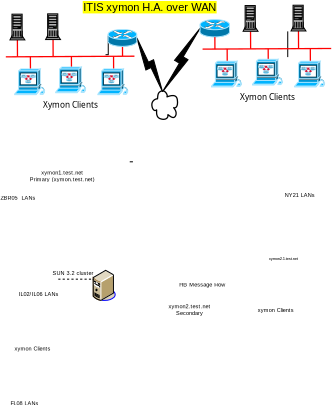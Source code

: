 <?xml version="1.0" encoding="UTF-8"?>
<dia:diagram xmlns:dia="http://www.lysator.liu.se/~alla/dia/">
  <dia:layer name="Background" visible="true"/>
  <dia:layer name="Connector" visible="true">
    <dia:object type="Standard - PolyLine" version="0" id="O0">
      <dia:attribute name="obj_pos">
        <dia:point val="12.131,19.016"/>
      </dia:attribute>
      <dia:attribute name="obj_bb">
        <dia:rectangle val="11.863,19.003;12.144,19.028"/>
      </dia:attribute>
      <dia:attribute name="poly_points">
        <dia:point val="12.131,19.016"/>
        <dia:point val="11.881,19.016"/>
        <dia:point val="11.881,19.016"/>
        <dia:point val="12.131,19.016"/>
      </dia:attribute>
      <dia:attribute name="line_width">
        <dia:real val="0.025"/>
      </dia:attribute>
    </dia:object>
    <dia:object type="Standard - PolyLine" version="0" id="O1">
      <dia:attribute name="obj_pos">
        <dia:point val="10.211,9.206"/>
      </dia:attribute>
      <dia:attribute name="obj_bb">
        <dia:rectangle val="9.987,9.193;10.224,10.7"/>
      </dia:attribute>
      <dia:attribute name="poly_points">
        <dia:point val="10.211,9.206"/>
        <dia:point val="10.211,10.688"/>
        <dia:point val="10,10.688"/>
      </dia:attribute>
      <dia:attribute name="line_width">
        <dia:real val="0.025"/>
      </dia:attribute>
    </dia:object>
    <dia:object type="Standard - Line" version="0" id="O2">
      <dia:attribute name="obj_pos">
        <dia:point val="24.166,8.875"/>
      </dia:attribute>
      <dia:attribute name="obj_bb">
        <dia:rectangle val="24.153,8.862;24.178,10.888"/>
      </dia:attribute>
      <dia:attribute name="conn_endpoints">
        <dia:point val="24.166,8.875"/>
        <dia:point val="24.166,10.875"/>
      </dia:attribute>
      <dia:attribute name="numcp">
        <dia:int val="1"/>
      </dia:attribute>
      <dia:attribute name="line_width">
        <dia:real val="0.025"/>
      </dia:attribute>
    </dia:object>
  </dia:layer>
  <dia:layer name="" visible="true"/>
  <dia:layer name="" visible="true" active="true">
    <dia:object type="Standard - Text" version="1" id="O3">
      <dia:attribute name="obj_pos">
        <dia:point val="4.711,29.302"/>
      </dia:attribute>
      <dia:attribute name="obj_bb">
        <dia:rectangle val="3.224,29.062;6.197,29.542"/>
      </dia:attribute>
      <dia:attribute name="text">
        <dia:composite type="text">
          <dia:attribute name="string">
            <dia:string>#IL02/IL06 LANs#</dia:string>
          </dia:attribute>
          <dia:attribute name="font">
            <dia:font family="Arial" style="0" name="Helvetica"/>
          </dia:attribute>
          <dia:attribute name="height">
            <dia:real val="0.539"/>
          </dia:attribute>
          <dia:attribute name="pos">
            <dia:point val="4.711,29.449"/>
          </dia:attribute>
          <dia:attribute name="color">
            <dia:color val="#000000"/>
          </dia:attribute>
          <dia:attribute name="alignment">
            <dia:enum val="1"/>
          </dia:attribute>
        </dia:composite>
      </dia:attribute>
      <dia:attribute name="valign">
        <dia:enum val="2"/>
      </dia:attribute>
    </dia:object>
    <dia:object type="Standard - Text" version="1" id="O4">
      <dia:attribute name="obj_pos">
        <dia:point val="6.638,20.115"/>
      </dia:attribute>
      <dia:attribute name="obj_bb">
        <dia:rectangle val="4.223,19.606;9.053,20.624"/>
      </dia:attribute>
      <dia:attribute name="text">
        <dia:composite type="text">
          <dia:attribute name="string">
            <dia:string>#xymon1.test.net
Primary (xymon.test.net)#</dia:string>
          </dia:attribute>
          <dia:attribute name="font">
            <dia:font family="Arial" style="0" name="Helvetica"/>
          </dia:attribute>
          <dia:attribute name="height">
            <dia:real val="0.539"/>
          </dia:attribute>
          <dia:attribute name="pos">
            <dia:point val="6.638,19.993"/>
          </dia:attribute>
          <dia:attribute name="color">
            <dia:color val="#000000"/>
          </dia:attribute>
          <dia:attribute name="alignment">
            <dia:enum val="1"/>
          </dia:attribute>
        </dia:composite>
      </dia:attribute>
      <dia:attribute name="valign">
        <dia:enum val="2"/>
      </dia:attribute>
    </dia:object>
    <dia:object type="Standard - Text" version="1" id="O5">
      <dia:attribute name="obj_pos">
        <dia:point val="13.432,6.996"/>
      </dia:attribute>
      <dia:attribute name="obj_bb">
        <dia:rectangle val="8.228,6.515;18.636,7.477"/>
      </dia:attribute>
      <dia:attribute name="text">
        <dia:composite type="text">
          <dia:attribute name="string">
            <dia:string>#ITIS xymon H.A. over WAN#</dia:string>
          </dia:attribute>
          <dia:attribute name="font">
            <dia:font family="Arial" style="0" name="Helvetica"/>
          </dia:attribute>
          <dia:attribute name="height">
            <dia:real val="1.077"/>
          </dia:attribute>
          <dia:attribute name="pos">
            <dia:point val="13.432,7.295"/>
          </dia:attribute>
          <dia:attribute name="color">
            <dia:color val="#000000"/>
          </dia:attribute>
          <dia:attribute name="alignment">
            <dia:enum val="1"/>
          </dia:attribute>
        </dia:composite>
      </dia:attribute>
      <dia:attribute name="valign">
        <dia:enum val="2"/>
      </dia:attribute>
      <dia:attribute name="fill_color">
        <dia:color val="#ffff00"/>
      </dia:attribute>
      <dia:attribute name="show_background">
        <dia:boolean val="true"/>
      </dia:attribute>
    </dia:object>
    <dia:object type="Standard - Text" version="1" id="O6">
      <dia:attribute name="obj_pos">
        <dia:point val="3.697,37.793"/>
      </dia:attribute>
      <dia:attribute name="obj_bb">
        <dia:rectangle val="2.619,37.553;4.774,38.033"/>
      </dia:attribute>
      <dia:attribute name="text">
        <dia:composite type="text">
          <dia:attribute name="string">
            <dia:string>#FL08 LANs#</dia:string>
          </dia:attribute>
          <dia:attribute name="font">
            <dia:font family="Arial" style="0" name="Helvetica"/>
          </dia:attribute>
          <dia:attribute name="height">
            <dia:real val="0.539"/>
          </dia:attribute>
          <dia:attribute name="pos">
            <dia:point val="3.697,37.941"/>
          </dia:attribute>
          <dia:attribute name="color">
            <dia:color val="#000000"/>
          </dia:attribute>
          <dia:attribute name="alignment">
            <dia:enum val="1"/>
          </dia:attribute>
        </dia:composite>
      </dia:attribute>
      <dia:attribute name="valign">
        <dia:enum val="2"/>
      </dia:attribute>
    </dia:object>
    <dia:object type="Standard - Text" version="1" id="O7">
      <dia:attribute name="obj_pos">
        <dia:point val="3.191,21.824"/>
      </dia:attribute>
      <dia:attribute name="obj_bb">
        <dia:rectangle val="1.875,21.584;4.507,22.064"/>
      </dia:attribute>
      <dia:attribute name="text">
        <dia:composite type="text">
          <dia:attribute name="string">
            <dia:string>#ZBR05  LANs#</dia:string>
          </dia:attribute>
          <dia:attribute name="font">
            <dia:font family="Arial" style="0" name="Helvetica"/>
          </dia:attribute>
          <dia:attribute name="height">
            <dia:real val="0.539"/>
          </dia:attribute>
          <dia:attribute name="pos">
            <dia:point val="3.191,21.971"/>
          </dia:attribute>
          <dia:attribute name="color">
            <dia:color val="#000000"/>
          </dia:attribute>
          <dia:attribute name="alignment">
            <dia:enum val="1"/>
          </dia:attribute>
        </dia:composite>
      </dia:attribute>
      <dia:attribute name="valign">
        <dia:enum val="2"/>
      </dia:attribute>
    </dia:object>
    <dia:object type="Standard - Text" version="1" id="O8">
      <dia:attribute name="obj_pos">
        <dia:point val="25.103,21.601"/>
      </dia:attribute>
      <dia:attribute name="obj_bb">
        <dia:rectangle val="23.978,21.361;26.228,21.841"/>
      </dia:attribute>
      <dia:attribute name="text">
        <dia:composite type="text">
          <dia:attribute name="string">
            <dia:string>#NY21 LANs#</dia:string>
          </dia:attribute>
          <dia:attribute name="font">
            <dia:font family="Arial" style="0" name="Helvetica"/>
          </dia:attribute>
          <dia:attribute name="height">
            <dia:real val="0.539"/>
          </dia:attribute>
          <dia:attribute name="pos">
            <dia:point val="25.103,21.748"/>
          </dia:attribute>
          <dia:attribute name="color">
            <dia:color val="#000000"/>
          </dia:attribute>
          <dia:attribute name="alignment">
            <dia:enum val="1"/>
          </dia:attribute>
        </dia:composite>
      </dia:attribute>
      <dia:attribute name="valign">
        <dia:enum val="2"/>
      </dia:attribute>
    </dia:object>
    <dia:object type="Standard - Text" version="1" id="O9">
      <dia:attribute name="obj_pos">
        <dia:point val="17.525,28.567"/>
      </dia:attribute>
      <dia:attribute name="obj_bb">
        <dia:rectangle val="15.779,28.326;19.271,28.806"/>
      </dia:attribute>
      <dia:attribute name="text">
        <dia:composite type="text">
          <dia:attribute name="string">
            <dia:string>#HB Message Flow#</dia:string>
          </dia:attribute>
          <dia:attribute name="font">
            <dia:font family="Arial" style="0" name="Helvetica"/>
          </dia:attribute>
          <dia:attribute name="height">
            <dia:real val="0.539"/>
          </dia:attribute>
          <dia:attribute name="pos">
            <dia:point val="17.525,28.714"/>
          </dia:attribute>
          <dia:attribute name="color">
            <dia:color val="#000000"/>
          </dia:attribute>
          <dia:attribute name="alignment">
            <dia:enum val="1"/>
          </dia:attribute>
        </dia:composite>
      </dia:attribute>
      <dia:attribute name="valign">
        <dia:enum val="2"/>
      </dia:attribute>
    </dia:object>
    <dia:object type="Standard - Text" version="1" id="O10">
      <dia:attribute name="obj_pos">
        <dia:point val="16.53,30.512"/>
      </dia:attribute>
      <dia:attribute name="obj_bb">
        <dia:rectangle val="14.902,30.002;18.157,31.021"/>
      </dia:attribute>
      <dia:attribute name="text">
        <dia:composite type="text">
          <dia:attribute name="string">
            <dia:string>#xymon2.test.net
Secondary#</dia:string>
          </dia:attribute>
          <dia:attribute name="font">
            <dia:font family="Arial" style="0" name="Helvetica"/>
          </dia:attribute>
          <dia:attribute name="height">
            <dia:real val="0.539"/>
          </dia:attribute>
          <dia:attribute name="pos">
            <dia:point val="16.53,30.39"/>
          </dia:attribute>
          <dia:attribute name="color">
            <dia:color val="#000000"/>
          </dia:attribute>
          <dia:attribute name="alignment">
            <dia:enum val="1"/>
          </dia:attribute>
        </dia:composite>
      </dia:attribute>
      <dia:attribute name="valign">
        <dia:enum val="2"/>
      </dia:attribute>
    </dia:object>
    <dia:object type="Standard - Text" version="1" id="O11">
      <dia:attribute name="obj_pos">
        <dia:point val="23.235,30.551"/>
      </dia:attribute>
      <dia:attribute name="obj_bb">
        <dia:rectangle val="21.895,30.311;24.575,30.791"/>
      </dia:attribute>
      <dia:attribute name="text">
        <dia:composite type="text">
          <dia:attribute name="string">
            <dia:string>#xymon Clients#</dia:string>
          </dia:attribute>
          <dia:attribute name="font">
            <dia:font family="Arial" style="0" name="Helvetica"/>
          </dia:attribute>
          <dia:attribute name="height">
            <dia:real val="0.539"/>
          </dia:attribute>
          <dia:attribute name="pos">
            <dia:point val="23.235,30.699"/>
          </dia:attribute>
          <dia:attribute name="color">
            <dia:color val="#000000"/>
          </dia:attribute>
          <dia:attribute name="alignment">
            <dia:enum val="1"/>
          </dia:attribute>
        </dia:composite>
      </dia:attribute>
      <dia:attribute name="valign">
        <dia:enum val="2"/>
      </dia:attribute>
    </dia:object>
    <dia:object type="Standard - Text" version="1" id="O12">
      <dia:attribute name="obj_pos">
        <dia:point val="4.319,33.534"/>
      </dia:attribute>
      <dia:attribute name="obj_bb">
        <dia:rectangle val="2.979,33.294;5.659,33.774"/>
      </dia:attribute>
      <dia:attribute name="text">
        <dia:composite type="text">
          <dia:attribute name="string">
            <dia:string>#xymon Clients#</dia:string>
          </dia:attribute>
          <dia:attribute name="font">
            <dia:font family="Arial" style="0" name="Helvetica"/>
          </dia:attribute>
          <dia:attribute name="height">
            <dia:real val="0.539"/>
          </dia:attribute>
          <dia:attribute name="pos">
            <dia:point val="4.319,33.682"/>
          </dia:attribute>
          <dia:attribute name="color">
            <dia:color val="#000000"/>
          </dia:attribute>
          <dia:attribute name="alignment">
            <dia:enum val="1"/>
          </dia:attribute>
        </dia:composite>
      </dia:attribute>
      <dia:attribute name="valign">
        <dia:enum val="2"/>
      </dia:attribute>
    </dia:object>
    <dia:group>
      <dia:group>
        <dia:object type="Standard - Beziergon" version="0" id="O13">
          <dia:attribute name="obj_pos">
            <dia:point val="9.968,29.789"/>
          </dia:attribute>
          <dia:attribute name="obj_bb">
            <dia:rectangle val="9.631,29.03;10.749,29.79"/>
          </dia:attribute>
          <dia:attribute name="bez_points">
            <dia:point val="9.968,29.789"/>
            <dia:point val="10.226,29.798"/>
            <dia:point val="10.479,29.709"/>
            <dia:point val="10.668,29.541"/>
            <dia:point val="10.83,29.363"/>
            <dia:point val="10.736,29.087"/>
            <dia:point val="10.493,29.03"/>
            <dia:point val="9.631,29.789"/>
            <dia:point val="9.631,29.789"/>
            <dia:point val="9.631,29.789"/>
            <dia:point val="9.968,29.789"/>
            <dia:point val="9.968,29.789"/>
          </dia:attribute>
          <dia:attribute name="corner_types">
            <dia:enum val="44156232"/>
            <dia:enum val="2"/>
            <dia:enum val="2"/>
            <dia:enum val="0"/>
            <dia:enum val="0"/>
          </dia:attribute>
          <dia:attribute name="line_color">
            <dia:color val="#0000ff"/>
          </dia:attribute>
          <dia:attribute name="line_width">
            <dia:real val="0"/>
          </dia:attribute>
          <dia:attribute name="inner_color">
            <dia:color val="#dcd2b8"/>
          </dia:attribute>
          <dia:attribute name="show_background">
            <dia:boolean val="true"/>
          </dia:attribute>
        </dia:object>
        <dia:object type="Standard - Beziergon" version="0" id="O14">
          <dia:attribute name="obj_pos">
            <dia:point val="9.638,28.367"/>
          </dia:attribute>
          <dia:attribute name="obj_bb">
            <dia:rectangle val="9.035,27.447;10.621,28.374"/>
          </dia:attribute>
          <dia:attribute name="bez_points">
            <dia:point val="9.638,28.367"/>
            <dia:point val="10.614,27.8"/>
            <dia:point val="10.614,27.8"/>
            <dia:point val="10.614,27.8"/>
            <dia:point val="10.009,27.453"/>
            <dia:point val="10.009,27.453"/>
            <dia:point val="10.009,27.453"/>
            <dia:point val="9.041,28.017"/>
            <dia:point val="9.041,28.017"/>
            <dia:point val="9.041,28.017"/>
            <dia:point val="9.195,28.198"/>
            <dia:point val="9.405,28.321"/>
          </dia:attribute>
          <dia:attribute name="corner_types">
            <dia:enum val="35730312"/>
            <dia:enum val="0"/>
            <dia:enum val="0"/>
            <dia:enum val="0"/>
            <dia:enum val="2"/>
          </dia:attribute>
          <dia:attribute name="line_color">
            <dia:color val="#ffffff"/>
          </dia:attribute>
          <dia:attribute name="line_width">
            <dia:real val="0.013"/>
          </dia:attribute>
          <dia:attribute name="inner_color">
            <dia:color val="#e1d8c1"/>
          </dia:attribute>
          <dia:attribute name="show_background">
            <dia:boolean val="true"/>
          </dia:attribute>
        </dia:object>
        <dia:object type="Standard - Beziergon" version="0" id="O15">
          <dia:attribute name="obj_pos">
            <dia:point val="9.638,28.367"/>
          </dia:attribute>
          <dia:attribute name="obj_bb">
            <dia:rectangle val="9.035,27.998;9.704,29.796"/>
          </dia:attribute>
          <dia:attribute name="bez_points">
            <dia:point val="9.638,28.367"/>
            <dia:point val="9.405,28.322"/>
            <dia:point val="9.194,28.198"/>
            <dia:point val="9.042,28.015"/>
            <dia:point val="9.042,29.465"/>
            <dia:point val="9.042,29.465"/>
            <dia:point val="9.042,29.465"/>
            <dia:point val="9.198,29.638"/>
            <dia:point val="9.408,29.752"/>
            <dia:point val="9.638,29.789"/>
            <dia:point val="9.638,28.367"/>
            <dia:point val="9.638,28.367"/>
          </dia:attribute>
          <dia:attribute name="corner_types">
            <dia:enum val="44148392"/>
            <dia:enum val="2"/>
            <dia:enum val="0"/>
            <dia:enum val="2"/>
            <dia:enum val="0"/>
          </dia:attribute>
          <dia:attribute name="line_color">
            <dia:color val="#a78450"/>
          </dia:attribute>
          <dia:attribute name="line_width">
            <dia:real val="0.013"/>
          </dia:attribute>
          <dia:attribute name="inner_color">
            <dia:color val="#c9ba96"/>
          </dia:attribute>
          <dia:attribute name="show_background">
            <dia:boolean val="true"/>
          </dia:attribute>
        </dia:object>
        <dia:object type="Standard - Polygon" version="0" id="O16">
          <dia:attribute name="obj_pos">
            <dia:point val="9.638,28.367"/>
          </dia:attribute>
          <dia:attribute name="obj_bb">
            <dia:rectangle val="9.63,27.789;10.62,29.798"/>
          </dia:attribute>
          <dia:attribute name="poly_points">
            <dia:point val="9.638,28.367"/>
            <dia:point val="9.638,29.787"/>
            <dia:point val="10.614,29.225"/>
            <dia:point val="10.614,27.8"/>
            <dia:point val="9.638,28.367"/>
          </dia:attribute>
          <dia:attribute name="line_color">
            <dia:color val="#ffffff"/>
          </dia:attribute>
          <dia:attribute name="line_width">
            <dia:real val="0.013"/>
          </dia:attribute>
          <dia:attribute name="inner_color">
            <dia:color val="#b6a06d"/>
          </dia:attribute>
          <dia:attribute name="show_background">
            <dia:boolean val="true"/>
          </dia:attribute>
        </dia:object>
        <dia:object type="Standard - BezierLine" version="0" id="O17">
          <dia:attribute name="obj_pos">
            <dia:point val="10.614,27.799"/>
          </dia:attribute>
          <dia:attribute name="obj_bb">
            <dia:rectangle val="9.015,27.427;10.65,29.817"/>
          </dia:attribute>
          <dia:attribute name="bez_points">
            <dia:point val="10.614,27.799"/>
            <dia:point val="10.009,27.453"/>
            <dia:point val="10.009,27.453"/>
            <dia:point val="10.009,27.453"/>
            <dia:point val="9.041,28.017"/>
            <dia:point val="9.041,28.017"/>
            <dia:point val="9.041,28.017"/>
            <dia:point val="9.042,29.465"/>
            <dia:point val="9.042,29.465"/>
            <dia:point val="9.042,29.465"/>
            <dia:point val="9.198,29.638"/>
            <dia:point val="9.408,29.752"/>
            <dia:point val="9.638,29.789"/>
            <dia:point val="10.614,29.225"/>
            <dia:point val="10.614,29.225"/>
            <dia:point val="10.614,29.225"/>
            <dia:point val="10.614,27.799"/>
            <dia:point val="10.614,27.799"/>
            <dia:point val="10.614,27.799"/>
          </dia:attribute>
          <dia:attribute name="corner_types">
            <dia:enum val="0"/>
            <dia:enum val="0"/>
            <dia:enum val="0"/>
            <dia:enum val="0"/>
            <dia:enum val="0"/>
            <dia:enum val="0"/>
            <dia:enum val="0"/>
          </dia:attribute>
          <dia:attribute name="line_width">
            <dia:real val="0.053"/>
          </dia:attribute>
        </dia:object>
        <dia:object type="Standard - Ellipse" version="0" id="O18">
          <dia:attribute name="obj_pos">
            <dia:point val="9.25,28.913"/>
          </dia:attribute>
          <dia:attribute name="obj_bb">
            <dia:rectangle val="9.244,28.906;9.349,29.051"/>
          </dia:attribute>
          <dia:attribute name="elem_corner">
            <dia:point val="9.25,28.913"/>
          </dia:attribute>
          <dia:attribute name="elem_width">
            <dia:real val="0.092"/>
          </dia:attribute>
          <dia:attribute name="elem_height">
            <dia:real val="0.132"/>
          </dia:attribute>
          <dia:attribute name="border_width">
            <dia:real val="0.013"/>
          </dia:attribute>
          <dia:attribute name="inner_color">
            <dia:color val="#339966"/>
          </dia:attribute>
        </dia:object>
        <dia:object type="Standard - BezierLine" version="0" id="O19">
          <dia:attribute name="obj_pos">
            <dia:point val="9.138,29.189"/>
          </dia:attribute>
          <dia:attribute name="obj_bb">
            <dia:rectangle val="9.123,29.174;9.554,29.423"/>
          </dia:attribute>
          <dia:attribute name="bez_points">
            <dia:point val="9.138,29.189"/>
            <dia:point val="9.258,29.294"/>
            <dia:point val="9.396,29.37"/>
            <dia:point val="9.541,29.41"/>
          </dia:attribute>
          <dia:attribute name="corner_types">
            <dia:enum val="0"/>
            <dia:enum val="0"/>
          </dia:attribute>
          <dia:attribute name="line_width">
            <dia:real val="0.021"/>
          </dia:attribute>
        </dia:object>
        <dia:object type="Standard - BezierLine" version="0" id="O20">
          <dia:attribute name="obj_pos">
            <dia:point val="9.138,29.276"/>
          </dia:attribute>
          <dia:attribute name="obj_bb">
            <dia:rectangle val="9.123,29.261;9.554,29.51"/>
          </dia:attribute>
          <dia:attribute name="bez_points">
            <dia:point val="9.138,29.276"/>
            <dia:point val="9.258,29.381"/>
            <dia:point val="9.396,29.456"/>
            <dia:point val="9.541,29.497"/>
          </dia:attribute>
          <dia:attribute name="corner_types">
            <dia:enum val="0"/>
            <dia:enum val="0"/>
          </dia:attribute>
          <dia:attribute name="line_width">
            <dia:real val="0.021"/>
          </dia:attribute>
        </dia:object>
        <dia:object type="Standard - BezierLine" version="0" id="O21">
          <dia:attribute name="obj_pos">
            <dia:point val="9.138,29.362"/>
          </dia:attribute>
          <dia:attribute name="obj_bb">
            <dia:rectangle val="9.123,29.347;9.554,29.596"/>
          </dia:attribute>
          <dia:attribute name="bez_points">
            <dia:point val="9.138,29.362"/>
            <dia:point val="9.258,29.468"/>
            <dia:point val="9.396,29.543"/>
            <dia:point val="9.541,29.584"/>
          </dia:attribute>
          <dia:attribute name="corner_types">
            <dia:enum val="0"/>
            <dia:enum val="0"/>
          </dia:attribute>
          <dia:attribute name="line_width">
            <dia:real val="0.021"/>
          </dia:attribute>
        </dia:object>
        <dia:group>
          <dia:object type="Standard - Beziergon" version="0" id="O22">
            <dia:attribute name="obj_pos">
              <dia:point val="9.136,28.328"/>
            </dia:attribute>
            <dia:attribute name="obj_bb">
              <dia:rectangle val="9.116,28.286;9.562,28.556"/>
            </dia:attribute>
            <dia:attribute name="bez_points">
              <dia:point val="9.136,28.328"/>
              <dia:point val="9.252,28.431"/>
              <dia:point val="9.39,28.507"/>
              <dia:point val="9.54,28.549"/>
              <dia:point val="9.561,28.544"/>
              <dia:point val="9.561,28.514"/>
              <dia:point val="9.54,28.509"/>
              <dia:point val="9.393,28.468"/>
              <dia:point val="9.258,28.395"/>
              <dia:point val="9.144,28.294"/>
              <dia:point val="9.122,28.305"/>
              <dia:point val="9.122,28.305"/>
              <dia:point val="9.122,28.305"/>
              <dia:point val="9.136,28.328"/>
              <dia:point val="9.136,28.328"/>
            </dia:attribute>
            <dia:attribute name="corner_types">
              <dia:enum val="44195592"/>
              <dia:enum val="2"/>
              <dia:enum val="2"/>
              <dia:enum val="2"/>
              <dia:enum val="0"/>
              <dia:enum val="0"/>
            </dia:attribute>
            <dia:attribute name="line_width">
              <dia:real val="0.013"/>
            </dia:attribute>
            <dia:attribute name="inner_color">
              <dia:color val="#000000"/>
            </dia:attribute>
            <dia:attribute name="show_background">
              <dia:boolean val="true"/>
            </dia:attribute>
          </dia:object>
          <dia:object type="Standard - Beziergon" version="0" id="O23">
            <dia:attribute name="obj_pos">
              <dia:point val="9.374,28.497"/>
            </dia:attribute>
            <dia:attribute name="obj_bb">
              <dia:rectangle val="9.248,28.414;9.377,28.5"/>
            </dia:attribute>
            <dia:attribute name="bez_points">
              <dia:point val="9.374,28.497"/>
              <dia:point val="9.349,28.423"/>
              <dia:point val="9.296,28.395"/>
              <dia:point val="9.253,28.432"/>
              <dia:point val="9.235,28.471"/>
              <dia:point val="9.301,28.507"/>
            </dia:attribute>
            <dia:attribute name="corner_types">
              <dia:enum val="44485200"/>
              <dia:enum val="2"/>
              <dia:enum val="2"/>
            </dia:attribute>
            <dia:attribute name="line_color">
              <dia:color val="#ffffff"/>
            </dia:attribute>
            <dia:attribute name="line_width">
              <dia:real val="0.004"/>
            </dia:attribute>
            <dia:attribute name="inner_color">
              <dia:color val="#e7e4cd"/>
            </dia:attribute>
            <dia:attribute name="show_background">
              <dia:boolean val="true"/>
            </dia:attribute>
          </dia:object>
          <dia:object type="Standard - Beziergon" version="0" id="O24">
            <dia:attribute name="obj_pos">
              <dia:point val="9.138,28.446"/>
            </dia:attribute>
            <dia:attribute name="obj_bb">
              <dia:rectangle val="9.136,28.441;9.544,28.783"/>
            </dia:attribute>
            <dia:attribute name="bez_points">
              <dia:point val="9.138,28.446"/>
              <dia:point val="9.138,28.559"/>
              <dia:point val="9.138,28.559"/>
              <dia:point val="9.138,28.559"/>
              <dia:point val="9.255,28.66"/>
              <dia:point val="9.393,28.736"/>
              <dia:point val="9.541,28.78"/>
              <dia:point val="9.541,28.667"/>
              <dia:point val="9.541,28.667"/>
              <dia:point val="9.541,28.667"/>
              <dia:point val="9.393,28.622"/>
              <dia:point val="9.256,28.547"/>
            </dia:attribute>
            <dia:attribute name="corner_types">
              <dia:enum val="44195688"/>
              <dia:enum val="0"/>
              <dia:enum val="2"/>
              <dia:enum val="0"/>
              <dia:enum val="2"/>
            </dia:attribute>
            <dia:attribute name="line_color">
              <dia:color val="#ffffff"/>
            </dia:attribute>
            <dia:attribute name="line_width">
              <dia:real val="0.004"/>
            </dia:attribute>
            <dia:attribute name="inner_color">
              <dia:color val="#e7e4cd"/>
            </dia:attribute>
            <dia:attribute name="show_background">
              <dia:boolean val="true"/>
            </dia:attribute>
          </dia:object>
          <dia:object type="Standard - Beziergon" version="0" id="O25">
            <dia:attribute name="obj_pos">
              <dia:point val="9.138,28.496"/>
            </dia:attribute>
            <dia:attribute name="obj_bb">
              <dia:rectangle val="9.134,28.459;9.547,28.723"/>
            </dia:attribute>
            <dia:attribute name="bez_points">
              <dia:point val="9.138,28.496"/>
              <dia:point val="9.253,28.601"/>
              <dia:point val="9.391,28.677"/>
              <dia:point val="9.541,28.718"/>
              <dia:point val="9.541,28.689"/>
              <dia:point val="9.541,28.689"/>
              <dia:point val="9.541,28.689"/>
              <dia:point val="9.393,28.645"/>
              <dia:point val="9.255,28.57"/>
              <dia:point val="9.138,28.468"/>
              <dia:point val="9.138,28.496"/>
              <dia:point val="9.138,28.496"/>
            </dia:attribute>
            <dia:attribute name="corner_types">
              <dia:enum val="44195720"/>
              <dia:enum val="2"/>
              <dia:enum val="0"/>
              <dia:enum val="2"/>
              <dia:enum val="0"/>
            </dia:attribute>
            <dia:attribute name="line_color">
              <dia:color val="#ffffff"/>
            </dia:attribute>
            <dia:attribute name="line_width">
              <dia:real val="0.008"/>
            </dia:attribute>
            <dia:attribute name="inner_color">
              <dia:color val="#000000"/>
            </dia:attribute>
            <dia:attribute name="show_background">
              <dia:boolean val="true"/>
            </dia:attribute>
          </dia:object>
          <dia:object type="Standard - BezierLine" version="0" id="O26">
            <dia:attribute name="obj_pos">
              <dia:point val="9.138,28.444"/>
            </dia:attribute>
            <dia:attribute name="obj_bb">
              <dia:rectangle val="9.132,28.438;9.549,28.786"/>
            </dia:attribute>
            <dia:attribute name="bez_points">
              <dia:point val="9.138,28.444"/>
              <dia:point val="9.138,28.557"/>
              <dia:point val="9.138,28.557"/>
              <dia:point val="9.138,28.557"/>
              <dia:point val="9.255,28.658"/>
              <dia:point val="9.393,28.734"/>
              <dia:point val="9.541,28.778"/>
            </dia:attribute>
            <dia:attribute name="corner_types">
              <dia:enum val="0"/>
              <dia:enum val="0"/>
              <dia:enum val="0"/>
            </dia:attribute>
            <dia:attribute name="line_color">
              <dia:color val="#ffffff"/>
            </dia:attribute>
            <dia:attribute name="line_width">
              <dia:real val="0.013"/>
            </dia:attribute>
          </dia:object>
          <dia:object type="Standard - BezierLine" version="0" id="O27">
            <dia:attribute name="obj_pos">
              <dia:point val="9.541,28.782"/>
            </dia:attribute>
            <dia:attribute name="obj_bb">
              <dia:rectangle val="9.129,28.439;9.548,28.788"/>
            </dia:attribute>
            <dia:attribute name="bez_points">
              <dia:point val="9.541,28.782"/>
              <dia:point val="9.541,28.669"/>
              <dia:point val="9.541,28.669"/>
              <dia:point val="9.541,28.669"/>
              <dia:point val="9.393,28.624"/>
              <dia:point val="9.256,28.549"/>
              <dia:point val="9.138,28.448"/>
            </dia:attribute>
            <dia:attribute name="corner_types">
              <dia:enum val="0"/>
              <dia:enum val="0"/>
              <dia:enum val="0"/>
            </dia:attribute>
            <dia:attribute name="line_width">
              <dia:real val="0.013"/>
            </dia:attribute>
          </dia:object>
        </dia:group>
      </dia:group>
      <dia:object type="Standard - PolyLine" version="0" id="O28">
        <dia:attribute name="obj_pos">
          <dia:point val="6.326,28.141"/>
        </dia:attribute>
        <dia:attribute name="obj_bb">
          <dia:rectangle val="6.313,28.128;9.054,28.235"/>
        </dia:attribute>
        <dia:attribute name="poly_points">
          <dia:point val="6.326,28.141"/>
          <dia:point val="9.041,28.141"/>
          <dia:point val="9.041,28.222"/>
        </dia:attribute>
        <dia:attribute name="line_width">
          <dia:real val="0.025"/>
        </dia:attribute>
        <dia:attribute name="line_style">
          <dia:enum val="1"/>
        </dia:attribute>
        <dia:attribute name="dashlength">
          <dia:real val="0.17"/>
        </dia:attribute>
      </dia:object>
      <dia:object type="Standard - Text" version="1" id="O29">
        <dia:attribute name="obj_pos">
          <dia:point val="7.467,27.662"/>
        </dia:attribute>
        <dia:attribute name="obj_bb">
          <dia:rectangle val="5.96,27.422;8.975,27.902"/>
        </dia:attribute>
        <dia:attribute name="text">
          <dia:composite type="text">
            <dia:attribute name="string">
              <dia:string>#SUN 3.2 cluster#</dia:string>
            </dia:attribute>
            <dia:attribute name="font">
              <dia:font family="Arial" style="0" name="Helvetica"/>
            </dia:attribute>
            <dia:attribute name="height">
              <dia:real val="0.539"/>
            </dia:attribute>
            <dia:attribute name="pos">
              <dia:point val="7.467,27.809"/>
            </dia:attribute>
            <dia:attribute name="color">
              <dia:color val="#000000"/>
            </dia:attribute>
            <dia:attribute name="alignment">
              <dia:enum val="1"/>
            </dia:attribute>
          </dia:composite>
        </dia:attribute>
        <dia:attribute name="valign">
          <dia:enum val="2"/>
        </dia:attribute>
      </dia:object>
    </dia:group>
    <dia:object type="Standard - Text" version="1" id="O30">
      <dia:attribute name="obj_pos">
        <dia:point val="23.808,26.536"/>
      </dia:attribute>
      <dia:attribute name="obj_bb">
        <dia:rectangle val="22.452,26.356;25.164,26.716"/>
      </dia:attribute>
      <dia:attribute name="text">
        <dia:composite type="text">
          <dia:attribute name="string">
            <dia:string>#xymon2.1.test.net#</dia:string>
          </dia:attribute>
          <dia:attribute name="font">
            <dia:font family="Arial" style="0" name="Helvetica"/>
          </dia:attribute>
          <dia:attribute name="height">
            <dia:real val="0.404"/>
          </dia:attribute>
          <dia:attribute name="pos">
            <dia:point val="23.808,26.646"/>
          </dia:attribute>
          <dia:attribute name="color">
            <dia:color val="#000000"/>
          </dia:attribute>
          <dia:attribute name="alignment">
            <dia:enum val="1"/>
          </dia:attribute>
        </dia:composite>
      </dia:attribute>
      <dia:attribute name="valign">
        <dia:enum val="2"/>
      </dia:attribute>
    </dia:object>
    <dia:object type="Network - Cloud" version="1" id="O31">
      <dia:attribute name="obj_pos">
        <dia:point val="13.599,13.495"/>
      </dia:attribute>
      <dia:attribute name="obj_bb">
        <dia:rectangle val="13.587,13.495;16.232,15.892"/>
      </dia:attribute>
      <dia:attribute name="meta">
        <dia:composite type="dict"/>
      </dia:attribute>
      <dia:attribute name="elem_corner">
        <dia:point val="13.599,13.495"/>
      </dia:attribute>
      <dia:attribute name="elem_width">
        <dia:real val="2"/>
      </dia:attribute>
      <dia:attribute name="elem_height">
        <dia:real val="2.221"/>
      </dia:attribute>
      <dia:attribute name="line_width">
        <dia:real val="0.1"/>
      </dia:attribute>
      <dia:attribute name="line_colour">
        <dia:color val="#000000"/>
      </dia:attribute>
      <dia:attribute name="fill_colour">
        <dia:color val="#ffffff"/>
      </dia:attribute>
      <dia:attribute name="show_background">
        <dia:boolean val="true"/>
      </dia:attribute>
      <dia:attribute name="line_style">
        <dia:enum val="0"/>
        <dia:real val="1"/>
      </dia:attribute>
      <dia:attribute name="padding">
        <dia:real val="0.1"/>
      </dia:attribute>
      <dia:attribute name="text">
        <dia:composite type="text">
          <dia:attribute name="string">
            <dia:string>##</dia:string>
          </dia:attribute>
          <dia:attribute name="font">
            <dia:font family="sans" style="0" name="Helvetica"/>
          </dia:attribute>
          <dia:attribute name="height">
            <dia:real val="0.8"/>
          </dia:attribute>
          <dia:attribute name="pos">
            <dia:point val="14.653,14.885"/>
          </dia:attribute>
          <dia:attribute name="color">
            <dia:color val="#000000"/>
          </dia:attribute>
          <dia:attribute name="alignment">
            <dia:enum val="1"/>
          </dia:attribute>
        </dia:composite>
      </dia:attribute>
      <dia:attribute name="flip_horizontal">
        <dia:boolean val="false"/>
      </dia:attribute>
      <dia:attribute name="flip_vertical">
        <dia:boolean val="false"/>
      </dia:attribute>
      <dia:attribute name="subscale">
        <dia:real val="1"/>
      </dia:attribute>
    </dia:object>
    <dia:object type="Network - WAN Link" version="1" id="O32">
      <dia:attribute name="obj_pos">
        <dia:point val="17.348,8.637"/>
      </dia:attribute>
      <dia:attribute name="obj_bb">
        <dia:rectangle val="14.431,8.637;17.348,13.568"/>
      </dia:attribute>
      <dia:attribute name="conn_endpoints">
        <dia:point val="17.348,8.637"/>
        <dia:point val="14.431,13.568"/>
      </dia:attribute>
      <dia:attribute name="width">
        <dia:real val="1"/>
      </dia:attribute>
      <dia:attribute name="line_color">
        <dia:color val="#000000"/>
      </dia:attribute>
      <dia:attribute name="fill_color">
        <dia:color val="#000000"/>
      </dia:attribute>
      <dia:connections>
        <dia:connection handle="0" to="O33" connection="2"/>
        <dia:connection handle="1" to="O31" connection="3"/>
      </dia:connections>
    </dia:object>
    <dia:object type="Cisco - Router" version="1" id="O33">
      <dia:attribute name="obj_pos">
        <dia:point val="17.348,7.959"/>
      </dia:attribute>
      <dia:attribute name="obj_bb">
        <dia:rectangle val="17.347,7.527;19.653,9.524"/>
      </dia:attribute>
      <dia:attribute name="meta">
        <dia:composite type="dict"/>
      </dia:attribute>
      <dia:attribute name="elem_corner">
        <dia:point val="17.348,7.959"/>
      </dia:attribute>
      <dia:attribute name="elem_width">
        <dia:real val="2.305"/>
      </dia:attribute>
      <dia:attribute name="elem_height">
        <dia:real val="1.361"/>
      </dia:attribute>
      <dia:attribute name="line_width">
        <dia:real val="0.1"/>
      </dia:attribute>
      <dia:attribute name="line_colour">
        <dia:color val="#000000"/>
      </dia:attribute>
      <dia:attribute name="fill_colour">
        <dia:color val="#ffffff"/>
      </dia:attribute>
      <dia:attribute name="show_background">
        <dia:boolean val="true"/>
      </dia:attribute>
      <dia:attribute name="line_style">
        <dia:enum val="0"/>
        <dia:real val="1"/>
      </dia:attribute>
      <dia:attribute name="flip_horizontal">
        <dia:boolean val="false"/>
      </dia:attribute>
      <dia:attribute name="flip_vertical">
        <dia:boolean val="false"/>
      </dia:attribute>
      <dia:attribute name="subscale">
        <dia:real val="1"/>
      </dia:attribute>
    </dia:object>
    <dia:object type="Network - WAN Link" version="1" id="O34">
      <dia:attribute name="obj_pos">
        <dia:point val="14.431,13.568"/>
      </dia:attribute>
      <dia:attribute name="obj_bb">
        <dia:rectangle val="12.44,9.39;14.431,13.568"/>
      </dia:attribute>
      <dia:attribute name="conn_endpoints">
        <dia:point val="14.431,13.568"/>
        <dia:point val="12.44,9.39"/>
      </dia:attribute>
      <dia:attribute name="width">
        <dia:real val="1"/>
      </dia:attribute>
      <dia:attribute name="line_color">
        <dia:color val="#000000"/>
      </dia:attribute>
      <dia:attribute name="fill_color">
        <dia:color val="#000000"/>
      </dia:attribute>
      <dia:connections>
        <dia:connection handle="0" to="O31" connection="3"/>
        <dia:connection handle="1" to="O42" connection="3"/>
      </dia:connections>
    </dia:object>
    <dia:object type="Network - Bus" version="0" id="O35">
      <dia:attribute name="obj_pos">
        <dia:point val="2.297,10.855"/>
      </dia:attribute>
      <dia:attribute name="obj_bb">
        <dia:rectangle val="2.247,9.513;12.247,11.797"/>
      </dia:attribute>
      <dia:attribute name="conn_endpoints">
        <dia:point val="2.297,10.855"/>
        <dia:point val="12.197,10.805"/>
      </dia:attribute>
      <dia:attribute name="line_color">
        <dia:color val="#ff0000"/>
      </dia:attribute>
      <dia:attribute name="bus_handles">
        <dia:point val="4.162,11.797"/>
        <dia:point val="11.318,10.052"/>
        <dia:point val="7.351,11.647"/>
        <dia:point val="3.147,9.538"/>
        <dia:point val="10.628,11.797"/>
        <dia:point val="5.919,9.513"/>
      </dia:attribute>
      <dia:connections>
        <dia:connection handle="2" to="O38" connection="2"/>
        <dia:connection handle="3" to="O42" connection="1"/>
        <dia:connection handle="4" to="O39" connection="2"/>
        <dia:connection handle="5" to="O36" connection="1"/>
        <dia:connection handle="6" to="O40" connection="2"/>
        <dia:connection handle="7" to="O37" connection="1"/>
      </dia:connections>
    </dia:object>
    <dia:object type="Network - General Computer (Tower)" version="1" id="O36">
      <dia:attribute name="obj_pos">
        <dia:point val="2.568,7.538"/>
      </dia:attribute>
      <dia:attribute name="obj_bb">
        <dia:rectangle val="2.56,7.498;3.735,10.463"/>
      </dia:attribute>
      <dia:attribute name="meta">
        <dia:composite type="dict"/>
      </dia:attribute>
      <dia:attribute name="elem_corner">
        <dia:point val="2.568,7.538"/>
      </dia:attribute>
      <dia:attribute name="elem_width">
        <dia:real val="1.158"/>
      </dia:attribute>
      <dia:attribute name="elem_height">
        <dia:real val="2.0"/>
      </dia:attribute>
      <dia:attribute name="line_width">
        <dia:real val="0.1"/>
      </dia:attribute>
      <dia:attribute name="line_colour">
        <dia:color val="#000000"/>
      </dia:attribute>
      <dia:attribute name="fill_colour">
        <dia:color val="#ffffff"/>
      </dia:attribute>
      <dia:attribute name="show_background">
        <dia:boolean val="true"/>
      </dia:attribute>
      <dia:attribute name="line_style">
        <dia:enum val="0"/>
        <dia:real val="1"/>
      </dia:attribute>
      <dia:attribute name="padding">
        <dia:real val="0.1"/>
      </dia:attribute>
      <dia:attribute name="text">
        <dia:composite type="text">
          <dia:attribute name="string">
            <dia:string>##</dia:string>
          </dia:attribute>
          <dia:attribute name="font">
            <dia:font family="sans" style="0" name="Helvetica"/>
          </dia:attribute>
          <dia:attribute name="height">
            <dia:real val="0.8"/>
          </dia:attribute>
          <dia:attribute name="pos">
            <dia:point val="3.147,10.23"/>
          </dia:attribute>
          <dia:attribute name="color">
            <dia:color val="#000000"/>
          </dia:attribute>
          <dia:attribute name="alignment">
            <dia:enum val="1"/>
          </dia:attribute>
        </dia:composite>
      </dia:attribute>
      <dia:attribute name="flip_horizontal">
        <dia:boolean val="false"/>
      </dia:attribute>
      <dia:attribute name="flip_vertical">
        <dia:boolean val="false"/>
      </dia:attribute>
      <dia:attribute name="subscale">
        <dia:real val="1"/>
      </dia:attribute>
    </dia:object>
    <dia:object type="Network - General Computer (Tower)" version="1" id="O37">
      <dia:attribute name="obj_pos">
        <dia:point val="5.34,7.513"/>
      </dia:attribute>
      <dia:attribute name="obj_bb">
        <dia:rectangle val="5.332,7.473;6.507,10.438"/>
      </dia:attribute>
      <dia:attribute name="meta">
        <dia:composite type="dict"/>
      </dia:attribute>
      <dia:attribute name="elem_corner">
        <dia:point val="5.34,7.513"/>
      </dia:attribute>
      <dia:attribute name="elem_width">
        <dia:real val="1.158"/>
      </dia:attribute>
      <dia:attribute name="elem_height">
        <dia:real val="2.0"/>
      </dia:attribute>
      <dia:attribute name="line_width">
        <dia:real val="0.1"/>
      </dia:attribute>
      <dia:attribute name="line_colour">
        <dia:color val="#000000"/>
      </dia:attribute>
      <dia:attribute name="fill_colour">
        <dia:color val="#ffffff"/>
      </dia:attribute>
      <dia:attribute name="show_background">
        <dia:boolean val="true"/>
      </dia:attribute>
      <dia:attribute name="line_style">
        <dia:enum val="0"/>
        <dia:real val="1"/>
      </dia:attribute>
      <dia:attribute name="padding">
        <dia:real val="0.1"/>
      </dia:attribute>
      <dia:attribute name="text">
        <dia:composite type="text">
          <dia:attribute name="string">
            <dia:string>##</dia:string>
          </dia:attribute>
          <dia:attribute name="font">
            <dia:font family="sans" style="0" name="Helvetica"/>
          </dia:attribute>
          <dia:attribute name="height">
            <dia:real val="0.8"/>
          </dia:attribute>
          <dia:attribute name="pos">
            <dia:point val="5.919,10.205"/>
          </dia:attribute>
          <dia:attribute name="color">
            <dia:color val="#000000"/>
          </dia:attribute>
          <dia:attribute name="alignment">
            <dia:enum val="1"/>
          </dia:attribute>
        </dia:composite>
      </dia:attribute>
      <dia:attribute name="flip_horizontal">
        <dia:boolean val="false"/>
      </dia:attribute>
      <dia:attribute name="flip_vertical">
        <dia:boolean val="false"/>
      </dia:attribute>
      <dia:attribute name="subscale">
        <dia:real val="1"/>
      </dia:attribute>
    </dia:object>
    <dia:object type="Cisco - CiscoWorks workstation" version="1" id="O38">
      <dia:attribute name="obj_pos">
        <dia:point val="2.942,11.797"/>
      </dia:attribute>
      <dia:attribute name="obj_bb">
        <dia:rectangle val="2.907,11.264;5.252,13.879"/>
      </dia:attribute>
      <dia:attribute name="meta">
        <dia:composite type="dict"/>
      </dia:attribute>
      <dia:attribute name="elem_corner">
        <dia:point val="2.942,11.797"/>
      </dia:attribute>
      <dia:attribute name="elem_width">
        <dia:real val="2.309"/>
      </dia:attribute>
      <dia:attribute name="elem_height">
        <dia:real val="2.0"/>
      </dia:attribute>
      <dia:attribute name="line_width">
        <dia:real val="0.1"/>
      </dia:attribute>
      <dia:attribute name="line_colour">
        <dia:color val="#000000"/>
      </dia:attribute>
      <dia:attribute name="fill_colour">
        <dia:color val="#ffffff"/>
      </dia:attribute>
      <dia:attribute name="show_background">
        <dia:boolean val="true"/>
      </dia:attribute>
      <dia:attribute name="line_style">
        <dia:enum val="0"/>
        <dia:real val="1"/>
      </dia:attribute>
      <dia:attribute name="flip_horizontal">
        <dia:boolean val="false"/>
      </dia:attribute>
      <dia:attribute name="flip_vertical">
        <dia:boolean val="false"/>
      </dia:attribute>
      <dia:attribute name="subscale">
        <dia:real val="1"/>
      </dia:attribute>
    </dia:object>
    <dia:object type="Cisco - CiscoWorks workstation" version="1" id="O39">
      <dia:attribute name="obj_pos">
        <dia:point val="6.131,11.647"/>
      </dia:attribute>
      <dia:attribute name="obj_bb">
        <dia:rectangle val="6.13,11.114;8.441,13.648"/>
      </dia:attribute>
      <dia:attribute name="meta">
        <dia:composite type="dict"/>
      </dia:attribute>
      <dia:attribute name="elem_corner">
        <dia:point val="6.131,11.647"/>
      </dia:attribute>
      <dia:attribute name="elem_width">
        <dia:real val="2.309"/>
      </dia:attribute>
      <dia:attribute name="elem_height">
        <dia:real val="2.0"/>
      </dia:attribute>
      <dia:attribute name="line_width">
        <dia:real val="0.1"/>
      </dia:attribute>
      <dia:attribute name="line_colour">
        <dia:color val="#000000"/>
      </dia:attribute>
      <dia:attribute name="fill_colour">
        <dia:color val="#ffffff"/>
      </dia:attribute>
      <dia:attribute name="show_background">
        <dia:boolean val="true"/>
      </dia:attribute>
      <dia:attribute name="line_style">
        <dia:enum val="0"/>
        <dia:real val="1"/>
      </dia:attribute>
      <dia:attribute name="flip_horizontal">
        <dia:boolean val="false"/>
      </dia:attribute>
      <dia:attribute name="flip_vertical">
        <dia:boolean val="false"/>
      </dia:attribute>
      <dia:attribute name="subscale">
        <dia:real val="1"/>
      </dia:attribute>
    </dia:object>
    <dia:object type="Cisco - CiscoWorks workstation" version="1" id="O40">
      <dia:attribute name="obj_pos">
        <dia:point val="9.408,11.797"/>
      </dia:attribute>
      <dia:attribute name="obj_bb">
        <dia:rectangle val="9.407,11.264;11.718,13.879"/>
      </dia:attribute>
      <dia:attribute name="meta">
        <dia:composite type="dict"/>
      </dia:attribute>
      <dia:attribute name="elem_corner">
        <dia:point val="9.408,11.797"/>
      </dia:attribute>
      <dia:attribute name="elem_width">
        <dia:real val="2.309"/>
      </dia:attribute>
      <dia:attribute name="elem_height">
        <dia:real val="2"/>
      </dia:attribute>
      <dia:attribute name="line_width">
        <dia:real val="0.1"/>
      </dia:attribute>
      <dia:attribute name="line_colour">
        <dia:color val="#000000"/>
      </dia:attribute>
      <dia:attribute name="fill_colour">
        <dia:color val="#ffffff"/>
      </dia:attribute>
      <dia:attribute name="show_background">
        <dia:boolean val="true"/>
      </dia:attribute>
      <dia:attribute name="line_style">
        <dia:enum val="0"/>
        <dia:real val="1"/>
      </dia:attribute>
      <dia:attribute name="flip_horizontal">
        <dia:boolean val="false"/>
      </dia:attribute>
      <dia:attribute name="flip_vertical">
        <dia:boolean val="false"/>
      </dia:attribute>
      <dia:attribute name="subscale">
        <dia:real val="1"/>
      </dia:attribute>
    </dia:object>
    <dia:object type="Standard - Text" version="1" id="O41">
      <dia:attribute name="obj_pos">
        <dia:point val="5.147,14.805"/>
      </dia:attribute>
      <dia:attribute name="obj_bb">
        <dia:rectangle val="5.147,14.165;9.157,14.938"/>
      </dia:attribute>
      <dia:attribute name="text">
        <dia:composite type="text">
          <dia:attribute name="string">
            <dia:string>#Xymon Clients#</dia:string>
          </dia:attribute>
          <dia:attribute name="font">
            <dia:font family="sans" style="0" name="Helvetica"/>
          </dia:attribute>
          <dia:attribute name="height">
            <dia:real val="0.8"/>
          </dia:attribute>
          <dia:attribute name="pos">
            <dia:point val="5.147,14.805"/>
          </dia:attribute>
          <dia:attribute name="color">
            <dia:color val="#000000"/>
          </dia:attribute>
          <dia:attribute name="alignment">
            <dia:enum val="0"/>
          </dia:attribute>
        </dia:composite>
      </dia:attribute>
      <dia:attribute name="valign">
        <dia:enum val="3"/>
      </dia:attribute>
    </dia:object>
    <dia:object type="Cisco - Router" version="1" id="O42">
      <dia:attribute name="obj_pos">
        <dia:point val="10.196,8.727"/>
      </dia:attribute>
      <dia:attribute name="obj_bb">
        <dia:rectangle val="10.195,8.727;12.44,10.053"/>
      </dia:attribute>
      <dia:attribute name="meta">
        <dia:composite type="dict"/>
      </dia:attribute>
      <dia:attribute name="elem_corner">
        <dia:point val="10.196,8.727"/>
      </dia:attribute>
      <dia:attribute name="elem_width">
        <dia:real val="2.244"/>
      </dia:attribute>
      <dia:attribute name="elem_height">
        <dia:real val="1.325"/>
      </dia:attribute>
      <dia:attribute name="line_width">
        <dia:real val="0.1"/>
      </dia:attribute>
      <dia:attribute name="line_colour">
        <dia:color val="#000000"/>
      </dia:attribute>
      <dia:attribute name="fill_colour">
        <dia:color val="#ffffff"/>
      </dia:attribute>
      <dia:attribute name="show_background">
        <dia:boolean val="true"/>
      </dia:attribute>
      <dia:attribute name="line_style">
        <dia:enum val="0"/>
        <dia:real val="1"/>
      </dia:attribute>
      <dia:attribute name="flip_horizontal">
        <dia:boolean val="false"/>
      </dia:attribute>
      <dia:attribute name="flip_vertical">
        <dia:boolean val="false"/>
      </dia:attribute>
      <dia:attribute name="subscale">
        <dia:real val="1"/>
      </dia:attribute>
    </dia:object>
    <dia:object type="Network - Bus" version="0" id="O43">
      <dia:attribute name="obj_pos">
        <dia:point val="17.596,10.255"/>
      </dia:attribute>
      <dia:attribute name="obj_bb">
        <dia:rectangle val="17.545,8.842;27.546,11.197"/>
      </dia:attribute>
      <dia:attribute name="conn_endpoints">
        <dia:point val="17.596,10.255"/>
        <dia:point val="27.495,10.205"/>
      </dia:attribute>
      <dia:attribute name="line_color">
        <dia:color val="#ff0000"/>
      </dia:attribute>
      <dia:attribute name="bus_handles">
        <dia:point val="19.461,11.197"/>
        <dia:point val="18.5,9.32"/>
        <dia:point val="22.65,11.047"/>
        <dia:point val="21.274,8.867"/>
        <dia:point val="25.926,11.197"/>
        <dia:point val="25.0,8.842"/>
      </dia:attribute>
      <dia:connections>
        <dia:connection handle="2" to="O46" connection="2"/>
        <dia:connection handle="3" to="O33" connection="1"/>
        <dia:connection handle="4" to="O47" connection="2"/>
        <dia:connection handle="5" to="O44" connection="1"/>
        <dia:connection handle="6" to="O48" connection="2"/>
        <dia:connection handle="7" to="O45" connection="1"/>
      </dia:connections>
    </dia:object>
    <dia:object type="Network - General Computer (Tower)" version="1" id="O44">
      <dia:attribute name="obj_pos">
        <dia:point val="20.695,6.867"/>
      </dia:attribute>
      <dia:attribute name="obj_bb">
        <dia:rectangle val="20.687,6.827;21.862,9.792"/>
      </dia:attribute>
      <dia:attribute name="meta">
        <dia:composite type="dict"/>
      </dia:attribute>
      <dia:attribute name="elem_corner">
        <dia:point val="20.695,6.867"/>
      </dia:attribute>
      <dia:attribute name="elem_width">
        <dia:real val="1.158"/>
      </dia:attribute>
      <dia:attribute name="elem_height">
        <dia:real val="2.0"/>
      </dia:attribute>
      <dia:attribute name="line_width">
        <dia:real val="0.1"/>
      </dia:attribute>
      <dia:attribute name="line_colour">
        <dia:color val="#000000"/>
      </dia:attribute>
      <dia:attribute name="fill_colour">
        <dia:color val="#ffffff"/>
      </dia:attribute>
      <dia:attribute name="show_background">
        <dia:boolean val="true"/>
      </dia:attribute>
      <dia:attribute name="line_style">
        <dia:enum val="0"/>
        <dia:real val="1"/>
      </dia:attribute>
      <dia:attribute name="padding">
        <dia:real val="0.1"/>
      </dia:attribute>
      <dia:attribute name="text">
        <dia:composite type="text">
          <dia:attribute name="string">
            <dia:string>##</dia:string>
          </dia:attribute>
          <dia:attribute name="font">
            <dia:font family="sans" style="0" name="Helvetica"/>
          </dia:attribute>
          <dia:attribute name="height">
            <dia:real val="0.8"/>
          </dia:attribute>
          <dia:attribute name="pos">
            <dia:point val="21.274,9.56"/>
          </dia:attribute>
          <dia:attribute name="color">
            <dia:color val="#000000"/>
          </dia:attribute>
          <dia:attribute name="alignment">
            <dia:enum val="1"/>
          </dia:attribute>
        </dia:composite>
      </dia:attribute>
      <dia:attribute name="flip_horizontal">
        <dia:boolean val="false"/>
      </dia:attribute>
      <dia:attribute name="flip_vertical">
        <dia:boolean val="false"/>
      </dia:attribute>
      <dia:attribute name="subscale">
        <dia:real val="1"/>
      </dia:attribute>
    </dia:object>
    <dia:object type="Network - General Computer (Tower)" version="1" id="O45">
      <dia:attribute name="obj_pos">
        <dia:point val="24.422,6.842"/>
      </dia:attribute>
      <dia:attribute name="obj_bb">
        <dia:rectangle val="24.413,6.802;25.589,9.767"/>
      </dia:attribute>
      <dia:attribute name="meta">
        <dia:composite type="dict"/>
      </dia:attribute>
      <dia:attribute name="elem_corner">
        <dia:point val="24.422,6.842"/>
      </dia:attribute>
      <dia:attribute name="elem_width">
        <dia:real val="1.158"/>
      </dia:attribute>
      <dia:attribute name="elem_height">
        <dia:real val="2.0"/>
      </dia:attribute>
      <dia:attribute name="line_width">
        <dia:real val="0.1"/>
      </dia:attribute>
      <dia:attribute name="line_colour">
        <dia:color val="#000000"/>
      </dia:attribute>
      <dia:attribute name="fill_colour">
        <dia:color val="#ffffff"/>
      </dia:attribute>
      <dia:attribute name="show_background">
        <dia:boolean val="true"/>
      </dia:attribute>
      <dia:attribute name="line_style">
        <dia:enum val="0"/>
        <dia:real val="1"/>
      </dia:attribute>
      <dia:attribute name="padding">
        <dia:real val="0.1"/>
      </dia:attribute>
      <dia:attribute name="text">
        <dia:composite type="text">
          <dia:attribute name="string">
            <dia:string>##</dia:string>
          </dia:attribute>
          <dia:attribute name="font">
            <dia:font family="sans" style="0" name="Helvetica"/>
          </dia:attribute>
          <dia:attribute name="height">
            <dia:real val="0.8"/>
          </dia:attribute>
          <dia:attribute name="pos">
            <dia:point val="25.0,9.535"/>
          </dia:attribute>
          <dia:attribute name="color">
            <dia:color val="#000000"/>
          </dia:attribute>
          <dia:attribute name="alignment">
            <dia:enum val="1"/>
          </dia:attribute>
        </dia:composite>
      </dia:attribute>
      <dia:attribute name="flip_horizontal">
        <dia:boolean val="false"/>
      </dia:attribute>
      <dia:attribute name="flip_vertical">
        <dia:boolean val="false"/>
      </dia:attribute>
      <dia:attribute name="subscale">
        <dia:real val="1"/>
      </dia:attribute>
    </dia:object>
    <dia:object type="Cisco - CiscoWorks workstation" version="1" id="O46">
      <dia:attribute name="obj_pos">
        <dia:point val="18.241,11.197"/>
      </dia:attribute>
      <dia:attribute name="obj_bb">
        <dia:rectangle val="18.24,10.664;21.214,13.373"/>
      </dia:attribute>
      <dia:attribute name="meta">
        <dia:composite type="dict"/>
      </dia:attribute>
      <dia:attribute name="elem_corner">
        <dia:point val="18.241,11.197"/>
      </dia:attribute>
      <dia:attribute name="elem_width">
        <dia:real val="2.309"/>
      </dia:attribute>
      <dia:attribute name="elem_height">
        <dia:real val="2.0"/>
      </dia:attribute>
      <dia:attribute name="line_width">
        <dia:real val="0.1"/>
      </dia:attribute>
      <dia:attribute name="line_colour">
        <dia:color val="#000000"/>
      </dia:attribute>
      <dia:attribute name="fill_colour">
        <dia:color val="#ffffff"/>
      </dia:attribute>
      <dia:attribute name="show_background">
        <dia:boolean val="true"/>
      </dia:attribute>
      <dia:attribute name="line_style">
        <dia:enum val="0"/>
        <dia:real val="1"/>
      </dia:attribute>
      <dia:attribute name="flip_horizontal">
        <dia:boolean val="false"/>
      </dia:attribute>
      <dia:attribute name="flip_vertical">
        <dia:boolean val="false"/>
      </dia:attribute>
      <dia:attribute name="subscale">
        <dia:real val="1"/>
      </dia:attribute>
    </dia:object>
    <dia:object type="Cisco - CiscoWorks workstation" version="1" id="O47">
      <dia:attribute name="obj_pos">
        <dia:point val="21.43,11.047"/>
      </dia:attribute>
      <dia:attribute name="obj_bb">
        <dia:rectangle val="21.429,10.514;24.403,13.223"/>
      </dia:attribute>
      <dia:attribute name="meta">
        <dia:composite type="dict"/>
      </dia:attribute>
      <dia:attribute name="elem_corner">
        <dia:point val="21.43,11.047"/>
      </dia:attribute>
      <dia:attribute name="elem_width">
        <dia:real val="2.309"/>
      </dia:attribute>
      <dia:attribute name="elem_height">
        <dia:real val="2.0"/>
      </dia:attribute>
      <dia:attribute name="line_width">
        <dia:real val="0.1"/>
      </dia:attribute>
      <dia:attribute name="line_colour">
        <dia:color val="#000000"/>
      </dia:attribute>
      <dia:attribute name="fill_colour">
        <dia:color val="#ffffff"/>
      </dia:attribute>
      <dia:attribute name="show_background">
        <dia:boolean val="true"/>
      </dia:attribute>
      <dia:attribute name="line_style">
        <dia:enum val="0"/>
        <dia:real val="1"/>
      </dia:attribute>
      <dia:attribute name="flip_horizontal">
        <dia:boolean val="false"/>
      </dia:attribute>
      <dia:attribute name="flip_vertical">
        <dia:boolean val="false"/>
      </dia:attribute>
      <dia:attribute name="subscale">
        <dia:real val="1"/>
      </dia:attribute>
    </dia:object>
    <dia:object type="Cisco - CiscoWorks workstation" version="1" id="O48">
      <dia:attribute name="obj_pos">
        <dia:point val="24.706,11.197"/>
      </dia:attribute>
      <dia:attribute name="obj_bb">
        <dia:rectangle val="24.706,10.664;27.68,13.373"/>
      </dia:attribute>
      <dia:attribute name="meta">
        <dia:composite type="dict"/>
      </dia:attribute>
      <dia:attribute name="elem_corner">
        <dia:point val="24.706,11.197"/>
      </dia:attribute>
      <dia:attribute name="elem_width">
        <dia:real val="2.309"/>
      </dia:attribute>
      <dia:attribute name="elem_height">
        <dia:real val="2"/>
      </dia:attribute>
      <dia:attribute name="line_width">
        <dia:real val="0.1"/>
      </dia:attribute>
      <dia:attribute name="line_colour">
        <dia:color val="#000000"/>
      </dia:attribute>
      <dia:attribute name="fill_colour">
        <dia:color val="#ffffff"/>
      </dia:attribute>
      <dia:attribute name="show_background">
        <dia:boolean val="true"/>
      </dia:attribute>
      <dia:attribute name="line_style">
        <dia:enum val="0"/>
        <dia:real val="1"/>
      </dia:attribute>
      <dia:attribute name="flip_horizontal">
        <dia:boolean val="false"/>
      </dia:attribute>
      <dia:attribute name="flip_vertical">
        <dia:boolean val="false"/>
      </dia:attribute>
      <dia:attribute name="subscale">
        <dia:real val="1"/>
      </dia:attribute>
    </dia:object>
    <dia:object type="Standard - Text" version="1" id="O49">
      <dia:attribute name="obj_pos">
        <dia:point val="20.445,14.205"/>
      </dia:attribute>
      <dia:attribute name="obj_bb">
        <dia:rectangle val="20.445,13.565;24.455,14.338"/>
      </dia:attribute>
      <dia:attribute name="text">
        <dia:composite type="text">
          <dia:attribute name="string">
            <dia:string>#Xymon Clients#</dia:string>
          </dia:attribute>
          <dia:attribute name="font">
            <dia:font family="sans" style="0" name="Helvetica"/>
          </dia:attribute>
          <dia:attribute name="height">
            <dia:real val="0.8"/>
          </dia:attribute>
          <dia:attribute name="pos">
            <dia:point val="20.445,14.205"/>
          </dia:attribute>
          <dia:attribute name="color">
            <dia:color val="#000000"/>
          </dia:attribute>
          <dia:attribute name="alignment">
            <dia:enum val="0"/>
          </dia:attribute>
        </dia:composite>
      </dia:attribute>
      <dia:attribute name="valign">
        <dia:enum val="3"/>
      </dia:attribute>
    </dia:object>
  </dia:layer>
</dia:diagram>
